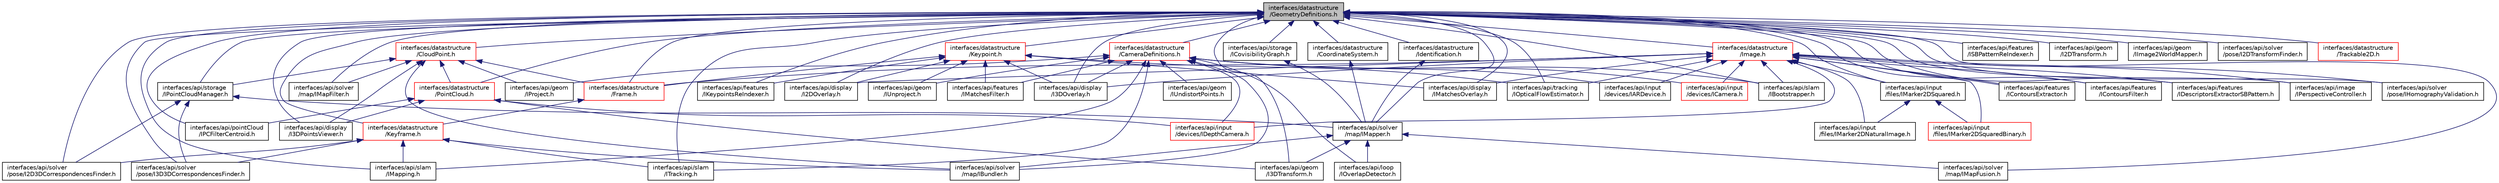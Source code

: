 digraph "interfaces/datastructure/GeometryDefinitions.h"
{
  edge [fontname="Helvetica",fontsize="10",labelfontname="Helvetica",labelfontsize="10"];
  node [fontname="Helvetica",fontsize="10",shape=record];
  Node18 [label="interfaces/datastructure\l/GeometryDefinitions.h",height=0.2,width=0.4,color="black", fillcolor="grey75", style="filled", fontcolor="black"];
  Node18 -> Node19 [dir="back",color="midnightblue",fontsize="10",style="solid",fontname="Helvetica"];
  Node19 [label="interfaces/api/display\l/I2DOverlay.h",height=0.2,width=0.4,color="black", fillcolor="white", style="filled",URL="$_i2_d_overlay_8h_source.html"];
  Node18 -> Node20 [dir="back",color="midnightblue",fontsize="10",style="solid",fontname="Helvetica"];
  Node20 [label="interfaces/api/display\l/I3DOverlay.h",height=0.2,width=0.4,color="black", fillcolor="white", style="filled",URL="$_i3_d_overlay_8h_source.html"];
  Node18 -> Node21 [dir="back",color="midnightblue",fontsize="10",style="solid",fontname="Helvetica"];
  Node21 [label="interfaces/api/display\l/I3DPointsViewer.h",height=0.2,width=0.4,color="black", fillcolor="white", style="filled",URL="$_i3_d_points_viewer_8h_source.html"];
  Node18 -> Node22 [dir="back",color="midnightblue",fontsize="10",style="solid",fontname="Helvetica"];
  Node22 [label="interfaces/api/display\l/IMatchesOverlay.h",height=0.2,width=0.4,color="black", fillcolor="white", style="filled",URL="$_i_matches_overlay_8h_source.html"];
  Node18 -> Node23 [dir="back",color="midnightblue",fontsize="10",style="solid",fontname="Helvetica"];
  Node23 [label="interfaces/api/features\l/IContoursExtractor.h",height=0.2,width=0.4,color="black", fillcolor="white", style="filled",URL="$_i_contours_extractor_8h_source.html"];
  Node18 -> Node24 [dir="back",color="midnightblue",fontsize="10",style="solid",fontname="Helvetica"];
  Node24 [label="interfaces/api/features\l/IContoursFilter.h",height=0.2,width=0.4,color="black", fillcolor="white", style="filled",URL="$_i_contours_filter_8h_source.html"];
  Node18 -> Node25 [dir="back",color="midnightblue",fontsize="10",style="solid",fontname="Helvetica"];
  Node25 [label="interfaces/api/features\l/IDescriptorsExtractorSBPattern.h",height=0.2,width=0.4,color="black", fillcolor="white", style="filled",URL="$_i_descriptors_extractor_s_b_pattern_8h_source.html"];
  Node18 -> Node26 [dir="back",color="midnightblue",fontsize="10",style="solid",fontname="Helvetica"];
  Node26 [label="interfaces/api/features\l/IKeypointsReIndexer.h",height=0.2,width=0.4,color="black", fillcolor="white", style="filled",URL="$_i_keypoints_re_indexer_8h_source.html"];
  Node18 -> Node27 [dir="back",color="midnightblue",fontsize="10",style="solid",fontname="Helvetica"];
  Node27 [label="interfaces/api/features\l/ISBPatternReIndexer.h",height=0.2,width=0.4,color="black", fillcolor="white", style="filled",URL="$_i_s_b_pattern_re_indexer_8h_source.html"];
  Node18 -> Node28 [dir="back",color="midnightblue",fontsize="10",style="solid",fontname="Helvetica"];
  Node28 [label="interfaces/api/geom\l/I2DTransform.h",height=0.2,width=0.4,color="black", fillcolor="white", style="filled",URL="$_i2_d_transform_8h_source.html"];
  Node18 -> Node29 [dir="back",color="midnightblue",fontsize="10",style="solid",fontname="Helvetica"];
  Node29 [label="interfaces/api/geom\l/I3DTransform.h",height=0.2,width=0.4,color="black", fillcolor="white", style="filled",URL="$_i3_d_transform_8h_source.html"];
  Node18 -> Node30 [dir="back",color="midnightblue",fontsize="10",style="solid",fontname="Helvetica"];
  Node30 [label="interfaces/api/geom\l/IImage2WorldMapper.h",height=0.2,width=0.4,color="black", fillcolor="white", style="filled",URL="$_i_image2_world_mapper_8h_source.html"];
  Node18 -> Node31 [dir="back",color="midnightblue",fontsize="10",style="solid",fontname="Helvetica"];
  Node31 [label="interfaces/api/image\l/IPerspectiveController.h",height=0.2,width=0.4,color="black", fillcolor="white", style="filled",URL="$_i_perspective_controller_8h_source.html"];
  Node18 -> Node32 [dir="back",color="midnightblue",fontsize="10",style="solid",fontname="Helvetica"];
  Node32 [label="interfaces/api/input\l/files/IMarker2DSquared.h",height=0.2,width=0.4,color="black", fillcolor="white", style="filled",URL="$_i_marker2_d_squared_8h_source.html"];
  Node32 -> Node33 [dir="back",color="midnightblue",fontsize="10",style="solid",fontname="Helvetica"];
  Node33 [label="interfaces/api/input\l/files/IMarker2DNaturalImage.h",height=0.2,width=0.4,color="black", fillcolor="white", style="filled",URL="$_i_marker2_d_natural_image_8h_source.html"];
  Node32 -> Node34 [dir="back",color="midnightblue",fontsize="10",style="solid",fontname="Helvetica"];
  Node34 [label="interfaces/api/input\l/files/IMarker2DSquaredBinary.h",height=0.2,width=0.4,color="red", fillcolor="white", style="filled",URL="$_i_marker2_d_squared_binary_8h_source.html"];
  Node18 -> Node36 [dir="back",color="midnightblue",fontsize="10",style="solid",fontname="Helvetica"];
  Node36 [label="interfaces/api/pointCloud\l/IPCFilterCentroid.h",height=0.2,width=0.4,color="black", fillcolor="white", style="filled",URL="$_i_p_c_filter_centroid_8h_source.html"];
  Node18 -> Node37 [dir="back",color="midnightblue",fontsize="10",style="solid",fontname="Helvetica"];
  Node37 [label="interfaces/api/slam\l/IBootstrapper.h",height=0.2,width=0.4,color="black", fillcolor="white", style="filled",URL="$_i_bootstrapper_8h_source.html"];
  Node18 -> Node38 [dir="back",color="midnightblue",fontsize="10",style="solid",fontname="Helvetica"];
  Node38 [label="interfaces/api/slam\l/IMapping.h",height=0.2,width=0.4,color="black", fillcolor="white", style="filled",URL="$_i_mapping_8h_source.html"];
  Node18 -> Node39 [dir="back",color="midnightblue",fontsize="10",style="solid",fontname="Helvetica"];
  Node39 [label="interfaces/api/slam\l/ITracking.h",height=0.2,width=0.4,color="black", fillcolor="white", style="filled",URL="$_i_tracking_8h_source.html"];
  Node18 -> Node40 [dir="back",color="midnightblue",fontsize="10",style="solid",fontname="Helvetica"];
  Node40 [label="interfaces/api/solver\l/map/IMapFilter.h",height=0.2,width=0.4,color="black", fillcolor="white", style="filled",URL="$_i_map_filter_8h_source.html"];
  Node18 -> Node41 [dir="back",color="midnightblue",fontsize="10",style="solid",fontname="Helvetica"];
  Node41 [label="interfaces/api/solver\l/map/IMapFusion.h",height=0.2,width=0.4,color="black", fillcolor="white", style="filled",URL="$_i_map_fusion_8h_source.html"];
  Node18 -> Node42 [dir="back",color="midnightblue",fontsize="10",style="solid",fontname="Helvetica"];
  Node42 [label="interfaces/api/solver\l/map/IMapper.h",height=0.2,width=0.4,color="black", fillcolor="white", style="filled",URL="$_i_mapper_8h_source.html"];
  Node42 -> Node29 [dir="back",color="midnightblue",fontsize="10",style="solid",fontname="Helvetica"];
  Node42 -> Node43 [dir="back",color="midnightblue",fontsize="10",style="solid",fontname="Helvetica"];
  Node43 [label="interfaces/api/loop\l/IOverlapDetector.h",height=0.2,width=0.4,color="black", fillcolor="white", style="filled",URL="$_i_overlap_detector_8h_source.html"];
  Node42 -> Node44 [dir="back",color="midnightblue",fontsize="10",style="solid",fontname="Helvetica"];
  Node44 [label="interfaces/api/solver\l/map/IBundler.h",height=0.2,width=0.4,color="black", fillcolor="white", style="filled",URL="$_i_bundler_8h_source.html"];
  Node42 -> Node41 [dir="back",color="midnightblue",fontsize="10",style="solid",fontname="Helvetica"];
  Node18 -> Node45 [dir="back",color="midnightblue",fontsize="10",style="solid",fontname="Helvetica"];
  Node45 [label="interfaces/api/solver\l/pose/I2D3DCorrespondencesFinder.h",height=0.2,width=0.4,color="black", fillcolor="white", style="filled",URL="$_i2_d3_d_correspondences_finder_8h_source.html"];
  Node18 -> Node46 [dir="back",color="midnightblue",fontsize="10",style="solid",fontname="Helvetica"];
  Node46 [label="interfaces/api/solver\l/pose/I2DTransformFinder.h",height=0.2,width=0.4,color="black", fillcolor="white", style="filled",URL="$_i2_d_transform_finder_8h_source.html"];
  Node18 -> Node47 [dir="back",color="midnightblue",fontsize="10",style="solid",fontname="Helvetica"];
  Node47 [label="interfaces/api/solver\l/pose/I3D3DCorrespondencesFinder.h",height=0.2,width=0.4,color="black", fillcolor="white", style="filled",URL="$_i3_d3_d_correspondences_finder_8h_source.html"];
  Node18 -> Node48 [dir="back",color="midnightblue",fontsize="10",style="solid",fontname="Helvetica"];
  Node48 [label="interfaces/api/solver\l/pose/IHomographyValidation.h",height=0.2,width=0.4,color="black", fillcolor="white", style="filled",URL="$_i_homography_validation_8h_source.html"];
  Node18 -> Node49 [dir="back",color="midnightblue",fontsize="10",style="solid",fontname="Helvetica"];
  Node49 [label="interfaces/api/storage\l/ICovisibilityGraph.h",height=0.2,width=0.4,color="black", fillcolor="white", style="filled",URL="$_i_covisibility_graph_8h_source.html"];
  Node49 -> Node42 [dir="back",color="midnightblue",fontsize="10",style="solid",fontname="Helvetica"];
  Node18 -> Node50 [dir="back",color="midnightblue",fontsize="10",style="solid",fontname="Helvetica"];
  Node50 [label="interfaces/api/storage\l/IPointCloudManager.h",height=0.2,width=0.4,color="black", fillcolor="white", style="filled",URL="$_i_point_cloud_manager_8h_source.html"];
  Node50 -> Node42 [dir="back",color="midnightblue",fontsize="10",style="solid",fontname="Helvetica"];
  Node50 -> Node45 [dir="back",color="midnightblue",fontsize="10",style="solid",fontname="Helvetica"];
  Node50 -> Node47 [dir="back",color="midnightblue",fontsize="10",style="solid",fontname="Helvetica"];
  Node18 -> Node51 [dir="back",color="midnightblue",fontsize="10",style="solid",fontname="Helvetica"];
  Node51 [label="interfaces/api/tracking\l/IOpticalFlowEstimator.h",height=0.2,width=0.4,color="black", fillcolor="white", style="filled",URL="$_i_optical_flow_estimator_8h_source.html"];
  Node18 -> Node52 [dir="back",color="midnightblue",fontsize="10",style="solid",fontname="Helvetica"];
  Node52 [label="interfaces/datastructure\l/CameraDefinitions.h",height=0.2,width=0.4,color="red", fillcolor="white", style="filled",URL="$_camera_definitions_8h.html"];
  Node52 -> Node20 [dir="back",color="midnightblue",fontsize="10",style="solid",fontname="Helvetica"];
  Node52 -> Node53 [dir="back",color="midnightblue",fontsize="10",style="solid",fontname="Helvetica"];
  Node53 [label="interfaces/api/features\l/IMatchesFilter.h",height=0.2,width=0.4,color="black", fillcolor="white", style="filled",URL="$_i_matches_filter_8h_source.html"];
  Node52 -> Node54 [dir="back",color="midnightblue",fontsize="10",style="solid",fontname="Helvetica"];
  Node54 [label="interfaces/api/geom\l/IProject.h",height=0.2,width=0.4,color="black", fillcolor="white", style="filled",URL="$_i_project_8h_source.html"];
  Node52 -> Node55 [dir="back",color="midnightblue",fontsize="10",style="solid",fontname="Helvetica"];
  Node55 [label="interfaces/api/geom\l/IUndistortPoints.h",height=0.2,width=0.4,color="black", fillcolor="white", style="filled",URL="$_i_undistort_points_8h_source.html"];
  Node52 -> Node56 [dir="back",color="midnightblue",fontsize="10",style="solid",fontname="Helvetica"];
  Node56 [label="interfaces/api/geom\l/IUnproject.h",height=0.2,width=0.4,color="black", fillcolor="white", style="filled",URL="$_i_unproject_8h_source.html"];
  Node52 -> Node57 [dir="back",color="midnightblue",fontsize="10",style="solid",fontname="Helvetica"];
  Node57 [label="interfaces/api/input\l/devices/IARDevice.h",height=0.2,width=0.4,color="black", fillcolor="white", style="filled",URL="$_i_a_r_device_8h_source.html"];
  Node52 -> Node58 [dir="back",color="midnightblue",fontsize="10",style="solid",fontname="Helvetica"];
  Node58 [label="interfaces/api/input\l/devices/ICamera.h",height=0.2,width=0.4,color="red", fillcolor="white", style="filled",URL="$_i_camera_8h_source.html"];
  Node52 -> Node60 [dir="back",color="midnightblue",fontsize="10",style="solid",fontname="Helvetica"];
  Node60 [label="interfaces/api/input\l/devices/IDepthCamera.h",height=0.2,width=0.4,color="red", fillcolor="white", style="filled",URL="$_i_depth_camera_8h_source.html"];
  Node52 -> Node43 [dir="back",color="midnightblue",fontsize="10",style="solid",fontname="Helvetica"];
  Node52 -> Node37 [dir="back",color="midnightblue",fontsize="10",style="solid",fontname="Helvetica"];
  Node52 -> Node38 [dir="back",color="midnightblue",fontsize="10",style="solid",fontname="Helvetica"];
  Node52 -> Node39 [dir="back",color="midnightblue",fontsize="10",style="solid",fontname="Helvetica"];
  Node52 -> Node44 [dir="back",color="midnightblue",fontsize="10",style="solid",fontname="Helvetica"];
  Node18 -> Node71 [dir="back",color="midnightblue",fontsize="10",style="solid",fontname="Helvetica"];
  Node71 [label="interfaces/datastructure\l/CloudPoint.h",height=0.2,width=0.4,color="red", fillcolor="white", style="filled",URL="$_cloud_point_8h_source.html"];
  Node71 -> Node21 [dir="back",color="midnightblue",fontsize="10",style="solid",fontname="Helvetica"];
  Node71 -> Node54 [dir="back",color="midnightblue",fontsize="10",style="solid",fontname="Helvetica"];
  Node71 -> Node44 [dir="back",color="midnightblue",fontsize="10",style="solid",fontname="Helvetica"];
  Node71 -> Node40 [dir="back",color="midnightblue",fontsize="10",style="solid",fontname="Helvetica"];
  Node71 -> Node50 [dir="back",color="midnightblue",fontsize="10",style="solid",fontname="Helvetica"];
  Node71 -> Node72 [dir="back",color="midnightblue",fontsize="10",style="solid",fontname="Helvetica"];
  Node72 [label="interfaces/datastructure\l/Frame.h",height=0.2,width=0.4,color="red", fillcolor="white", style="filled",URL="$_frame_8h_source.html"];
  Node72 -> Node76 [dir="back",color="midnightblue",fontsize="10",style="solid",fontname="Helvetica"];
  Node76 [label="interfaces/datastructure\l/Keyframe.h",height=0.2,width=0.4,color="red", fillcolor="white", style="filled",URL="$_keyframe_8h_source.html"];
  Node76 -> Node38 [dir="back",color="midnightblue",fontsize="10",style="solid",fontname="Helvetica"];
  Node76 -> Node39 [dir="back",color="midnightblue",fontsize="10",style="solid",fontname="Helvetica"];
  Node76 -> Node44 [dir="back",color="midnightblue",fontsize="10",style="solid",fontname="Helvetica"];
  Node76 -> Node45 [dir="back",color="midnightblue",fontsize="10",style="solid",fontname="Helvetica"];
  Node76 -> Node47 [dir="back",color="midnightblue",fontsize="10",style="solid",fontname="Helvetica"];
  Node71 -> Node79 [dir="back",color="midnightblue",fontsize="10",style="solid",fontname="Helvetica"];
  Node79 [label="interfaces/datastructure\l/PointCloud.h",height=0.2,width=0.4,color="red", fillcolor="white", style="filled",URL="$_point_cloud_8h_source.html"];
  Node79 -> Node21 [dir="back",color="midnightblue",fontsize="10",style="solid",fontname="Helvetica"];
  Node79 -> Node29 [dir="back",color="midnightblue",fontsize="10",style="solid",fontname="Helvetica"];
  Node79 -> Node60 [dir="back",color="midnightblue",fontsize="10",style="solid",fontname="Helvetica"];
  Node79 -> Node36 [dir="back",color="midnightblue",fontsize="10",style="solid",fontname="Helvetica"];
  Node18 -> Node83 [dir="back",color="midnightblue",fontsize="10",style="solid",fontname="Helvetica"];
  Node83 [label="interfaces/datastructure\l/CoordinateSystem.h",height=0.2,width=0.4,color="black", fillcolor="white", style="filled",URL="$_coordinate_system_8h_source.html"];
  Node83 -> Node42 [dir="back",color="midnightblue",fontsize="10",style="solid",fontname="Helvetica"];
  Node18 -> Node72 [dir="back",color="midnightblue",fontsize="10",style="solid",fontname="Helvetica"];
  Node18 -> Node84 [dir="back",color="midnightblue",fontsize="10",style="solid",fontname="Helvetica"];
  Node84 [label="interfaces/datastructure\l/Identification.h",height=0.2,width=0.4,color="black", fillcolor="white", style="filled",URL="$_identification_8h_source.html"];
  Node84 -> Node42 [dir="back",color="midnightblue",fontsize="10",style="solid",fontname="Helvetica"];
  Node18 -> Node85 [dir="back",color="midnightblue",fontsize="10",style="solid",fontname="Helvetica"];
  Node85 [label="interfaces/datastructure\l/Image.h",height=0.2,width=0.4,color="red", fillcolor="white", style="filled",URL="$_image_8h_source.html"];
  Node85 -> Node19 [dir="back",color="midnightblue",fontsize="10",style="solid",fontname="Helvetica"];
  Node85 -> Node20 [dir="back",color="midnightblue",fontsize="10",style="solid",fontname="Helvetica"];
  Node85 -> Node22 [dir="back",color="midnightblue",fontsize="10",style="solid",fontname="Helvetica"];
  Node85 -> Node23 [dir="back",color="midnightblue",fontsize="10",style="solid",fontname="Helvetica"];
  Node85 -> Node24 [dir="back",color="midnightblue",fontsize="10",style="solid",fontname="Helvetica"];
  Node85 -> Node25 [dir="back",color="midnightblue",fontsize="10",style="solid",fontname="Helvetica"];
  Node85 -> Node31 [dir="back",color="midnightblue",fontsize="10",style="solid",fontname="Helvetica"];
  Node85 -> Node57 [dir="back",color="midnightblue",fontsize="10",style="solid",fontname="Helvetica"];
  Node85 -> Node58 [dir="back",color="midnightblue",fontsize="10",style="solid",fontname="Helvetica"];
  Node85 -> Node60 [dir="back",color="midnightblue",fontsize="10",style="solid",fontname="Helvetica"];
  Node85 -> Node33 [dir="back",color="midnightblue",fontsize="10",style="solid",fontname="Helvetica"];
  Node85 -> Node32 [dir="back",color="midnightblue",fontsize="10",style="solid",fontname="Helvetica"];
  Node85 -> Node34 [dir="back",color="midnightblue",fontsize="10",style="solid",fontname="Helvetica"];
  Node85 -> Node37 [dir="back",color="midnightblue",fontsize="10",style="solid",fontname="Helvetica"];
  Node85 -> Node48 [dir="back",color="midnightblue",fontsize="10",style="solid",fontname="Helvetica"];
  Node85 -> Node51 [dir="back",color="midnightblue",fontsize="10",style="solid",fontname="Helvetica"];
  Node85 -> Node72 [dir="back",color="midnightblue",fontsize="10",style="solid",fontname="Helvetica"];
  Node18 -> Node76 [dir="back",color="midnightblue",fontsize="10",style="solid",fontname="Helvetica"];
  Node18 -> Node97 [dir="back",color="midnightblue",fontsize="10",style="solid",fontname="Helvetica"];
  Node97 [label="interfaces/datastructure\l/Keypoint.h",height=0.2,width=0.4,color="red", fillcolor="white", style="filled",URL="$_keypoint_8h_source.html"];
  Node97 -> Node19 [dir="back",color="midnightblue",fontsize="10",style="solid",fontname="Helvetica"];
  Node97 -> Node20 [dir="back",color="midnightblue",fontsize="10",style="solid",fontname="Helvetica"];
  Node97 -> Node22 [dir="back",color="midnightblue",fontsize="10",style="solid",fontname="Helvetica"];
  Node97 -> Node26 [dir="back",color="midnightblue",fontsize="10",style="solid",fontname="Helvetica"];
  Node97 -> Node53 [dir="back",color="midnightblue",fontsize="10",style="solid",fontname="Helvetica"];
  Node97 -> Node56 [dir="back",color="midnightblue",fontsize="10",style="solid",fontname="Helvetica"];
  Node97 -> Node51 [dir="back",color="midnightblue",fontsize="10",style="solid",fontname="Helvetica"];
  Node97 -> Node72 [dir="back",color="midnightblue",fontsize="10",style="solid",fontname="Helvetica"];
  Node18 -> Node79 [dir="back",color="midnightblue",fontsize="10",style="solid",fontname="Helvetica"];
  Node18 -> Node98 [dir="back",color="midnightblue",fontsize="10",style="solid",fontname="Helvetica"];
  Node98 [label="interfaces/datastructure\l/Trackable2D.h",height=0.2,width=0.4,color="red", fillcolor="white", style="filled",URL="$_trackable2_d_8h_source.html"];
}
